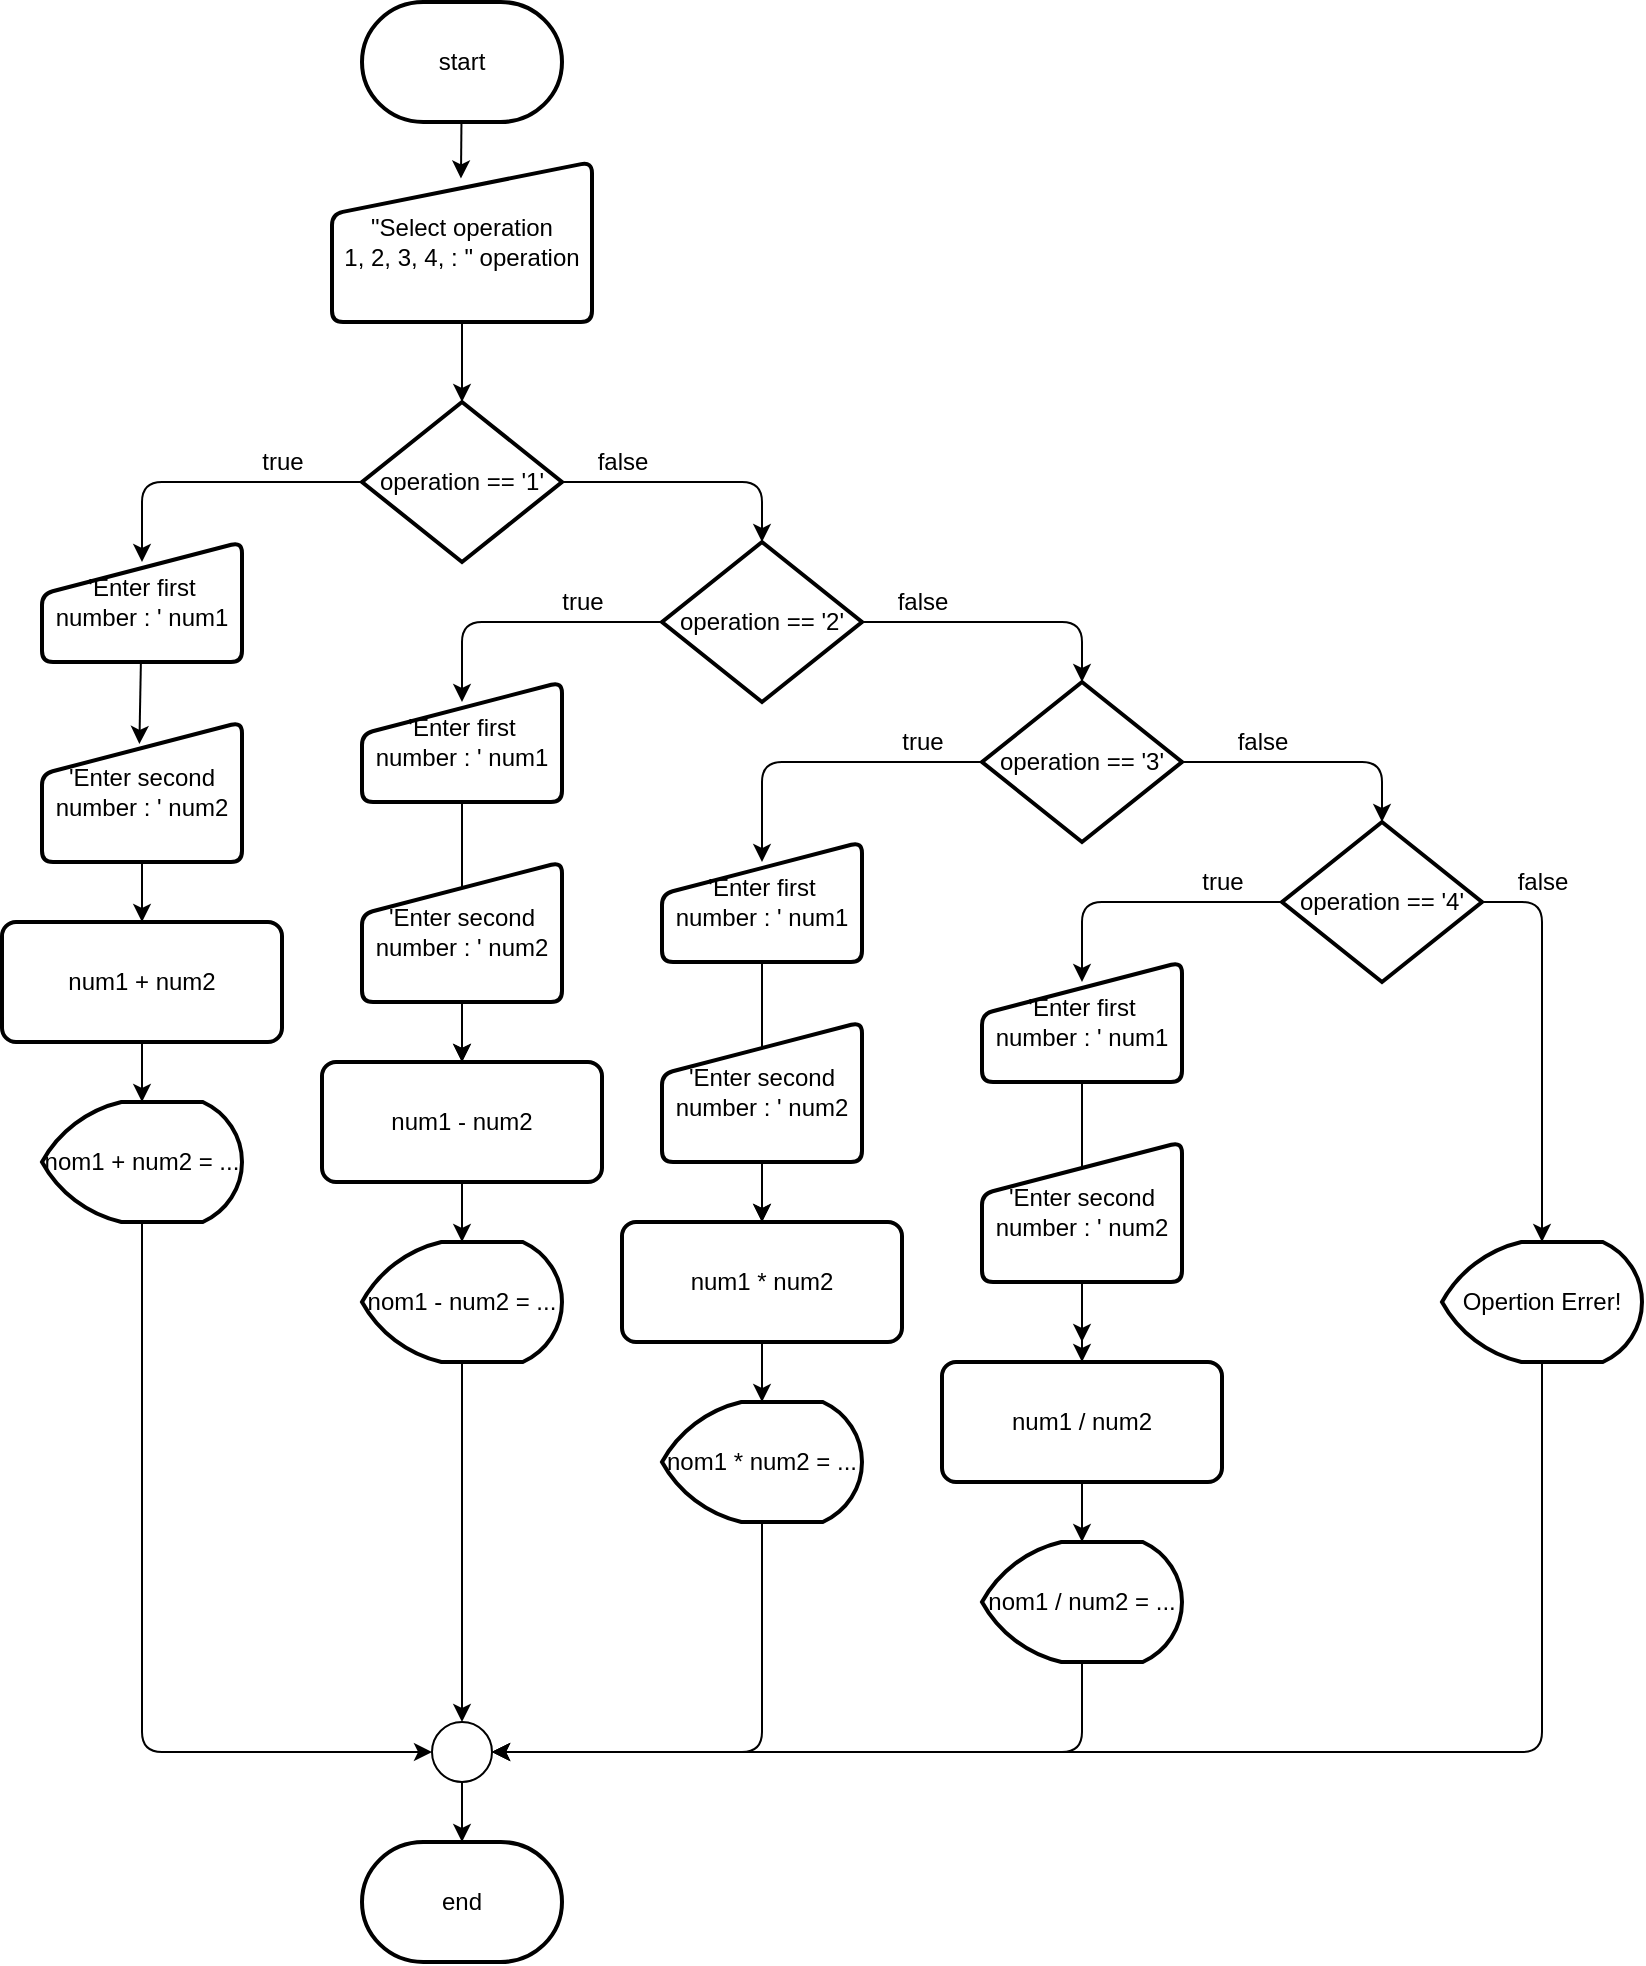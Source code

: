 <mxfile>
    <diagram id="ve9MBYEFfQ4CRjDXNzyU" name="Page-1">
        <mxGraphModel dx="1720" dy="1078" grid="1" gridSize="10" guides="1" tooltips="1" connect="1" arrows="1" fold="1" page="1" pageScale="1" pageWidth="850" pageHeight="1100" math="0" shadow="0">
            <root>
                <mxCell id="0"/>
                <mxCell id="1" parent="0"/>
                <mxCell id="90" style="edgeStyle=none;html=1;entryX=0.496;entryY=0.103;entryDx=0;entryDy=0;entryPerimeter=0;" edge="1" parent="1" source="2" target="5">
                    <mxGeometry relative="1" as="geometry"/>
                </mxCell>
                <mxCell id="2" value="start" style="strokeWidth=2;html=1;shape=mxgraph.flowchart.terminator;whiteSpace=wrap;" vertex="1" parent="1">
                    <mxGeometry x="195" y="60" width="100" height="60" as="geometry"/>
                </mxCell>
                <mxCell id="3" value="end" style="strokeWidth=2;html=1;shape=mxgraph.flowchart.terminator;whiteSpace=wrap;" vertex="1" parent="1">
                    <mxGeometry x="195" y="980" width="100" height="60" as="geometry"/>
                </mxCell>
                <mxCell id="66" style="edgeStyle=none;html=1;entryX=0.5;entryY=0;entryDx=0;entryDy=0;entryPerimeter=0;" edge="1" parent="1" source="5" target="6">
                    <mxGeometry relative="1" as="geometry"/>
                </mxCell>
                <mxCell id="5" value="&quot;Select operation&lt;br&gt;1, 2, 3, 4, : &quot; operation" style="html=1;strokeWidth=2;shape=manualInput;whiteSpace=wrap;rounded=1;size=26;arcSize=11;" vertex="1" parent="1">
                    <mxGeometry x="180" y="140" width="130" height="80" as="geometry"/>
                </mxCell>
                <mxCell id="31" style="edgeStyle=none;html=1;entryX=0.5;entryY=0;entryDx=0;entryDy=0;entryPerimeter=0;" edge="1" parent="1" source="6">
                    <mxGeometry relative="1" as="geometry">
                        <mxPoint x="85" y="340.0" as="targetPoint"/>
                        <Array as="points">
                            <mxPoint x="85" y="300"/>
                        </Array>
                    </mxGeometry>
                </mxCell>
                <mxCell id="36" style="edgeStyle=none;html=1;entryX=0.5;entryY=0;entryDx=0;entryDy=0;entryPerimeter=0;" edge="1" parent="1" source="6" target="7">
                    <mxGeometry relative="1" as="geometry">
                        <Array as="points">
                            <mxPoint x="395" y="300"/>
                        </Array>
                    </mxGeometry>
                </mxCell>
                <mxCell id="6" value="operation == '1'" style="strokeWidth=2;html=1;shape=mxgraph.flowchart.decision;whiteSpace=wrap;" vertex="1" parent="1">
                    <mxGeometry x="195" y="260" width="100" height="80" as="geometry"/>
                </mxCell>
                <mxCell id="37" style="edgeStyle=none;html=1;entryX=0.5;entryY=0;entryDx=0;entryDy=0;entryPerimeter=0;" edge="1" parent="1" source="7">
                    <mxGeometry relative="1" as="geometry">
                        <mxPoint x="245" y="410.0" as="targetPoint"/>
                        <Array as="points">
                            <mxPoint x="245" y="370"/>
                        </Array>
                    </mxGeometry>
                </mxCell>
                <mxCell id="48" style="edgeStyle=none;html=1;entryX=0.5;entryY=0;entryDx=0;entryDy=0;entryPerimeter=0;" edge="1" parent="1" source="7" target="8">
                    <mxGeometry relative="1" as="geometry">
                        <Array as="points">
                            <mxPoint x="555" y="370"/>
                        </Array>
                    </mxGeometry>
                </mxCell>
                <mxCell id="7" value="operation == '2'" style="strokeWidth=2;html=1;shape=mxgraph.flowchart.decision;whiteSpace=wrap;" vertex="1" parent="1">
                    <mxGeometry x="345" y="330" width="100" height="80" as="geometry"/>
                </mxCell>
                <mxCell id="46" style="edgeStyle=none;html=1;entryX=0.5;entryY=0;entryDx=0;entryDy=0;entryPerimeter=0;" edge="1" parent="1" source="8">
                    <mxGeometry relative="1" as="geometry">
                        <mxPoint x="395" y="490" as="targetPoint"/>
                        <Array as="points">
                            <mxPoint x="395" y="440"/>
                        </Array>
                    </mxGeometry>
                </mxCell>
                <mxCell id="47" style="edgeStyle=none;html=1;entryX=0.5;entryY=0;entryDx=0;entryDy=0;entryPerimeter=0;" edge="1" parent="1" source="8" target="9">
                    <mxGeometry relative="1" as="geometry">
                        <Array as="points">
                            <mxPoint x="705" y="440"/>
                        </Array>
                    </mxGeometry>
                </mxCell>
                <mxCell id="8" value="operation == '3'" style="strokeWidth=2;html=1;shape=mxgraph.flowchart.decision;whiteSpace=wrap;" vertex="1" parent="1">
                    <mxGeometry x="505" y="400" width="100" height="80" as="geometry"/>
                </mxCell>
                <mxCell id="49" style="edgeStyle=none;html=1;entryX=0.5;entryY=0;entryDx=0;entryDy=0;entryPerimeter=0;" edge="1" parent="1" source="9">
                    <mxGeometry relative="1" as="geometry">
                        <mxPoint x="555" y="550" as="targetPoint"/>
                        <Array as="points">
                            <mxPoint x="555" y="510"/>
                        </Array>
                    </mxGeometry>
                </mxCell>
                <mxCell id="56" style="edgeStyle=none;html=1;entryX=0.5;entryY=0;entryDx=0;entryDy=0;entryPerimeter=0;" edge="1" parent="1" source="9" target="55">
                    <mxGeometry relative="1" as="geometry">
                        <Array as="points">
                            <mxPoint x="785" y="510"/>
                        </Array>
                    </mxGeometry>
                </mxCell>
                <mxCell id="9" value="operation == '4'" style="strokeWidth=2;html=1;shape=mxgraph.flowchart.decision;whiteSpace=wrap;" vertex="1" parent="1">
                    <mxGeometry x="655" y="470" width="100" height="80" as="geometry"/>
                </mxCell>
                <mxCell id="99" style="edgeStyle=none;html=1;entryX=0.487;entryY=0.157;entryDx=0;entryDy=0;entryPerimeter=0;" edge="1" parent="1" source="11" target="12">
                    <mxGeometry relative="1" as="geometry"/>
                </mxCell>
                <mxCell id="11" value="'Enter first&lt;br&gt;number : ' num1" style="html=1;strokeWidth=2;shape=manualInput;whiteSpace=wrap;rounded=1;size=26;arcSize=11;" vertex="1" parent="1">
                    <mxGeometry x="35" y="330" width="100" height="60" as="geometry"/>
                </mxCell>
                <mxCell id="35" style="edgeStyle=none;html=1;entryX=0.5;entryY=0;entryDx=0;entryDy=0;" edge="1" parent="1" source="12" target="27">
                    <mxGeometry relative="1" as="geometry"/>
                </mxCell>
                <mxCell id="12" value="'Enter second number : ' num2" style="html=1;strokeWidth=2;shape=manualInput;whiteSpace=wrap;rounded=1;size=26;arcSize=11;" vertex="1" parent="1">
                    <mxGeometry x="35" y="420" width="100" height="70" as="geometry"/>
                </mxCell>
                <mxCell id="39" style="edgeStyle=none;html=1;entryX=0.5;entryY=0;entryDx=0;entryDy=0;entryPerimeter=0;" edge="1" parent="1" source="15">
                    <mxGeometry relative="1" as="geometry">
                        <mxPoint x="245" y="590" as="targetPoint"/>
                    </mxGeometry>
                </mxCell>
                <mxCell id="15" value="'Enter first&lt;br&gt;number : ' num1" style="html=1;strokeWidth=2;shape=manualInput;whiteSpace=wrap;rounded=1;size=26;arcSize=11;" vertex="1" parent="1">
                    <mxGeometry x="195" y="400" width="100" height="60" as="geometry"/>
                </mxCell>
                <mxCell id="41" style="edgeStyle=none;html=1;entryX=0.5;entryY=0;entryDx=0;entryDy=0;" edge="1" parent="1" source="16" target="28">
                    <mxGeometry relative="1" as="geometry"/>
                </mxCell>
                <mxCell id="16" value="'Enter second number : ' num2" style="html=1;strokeWidth=2;shape=manualInput;whiteSpace=wrap;rounded=1;size=26;arcSize=11;" vertex="1" parent="1">
                    <mxGeometry x="195" y="490" width="100" height="70" as="geometry"/>
                </mxCell>
                <mxCell id="43" style="edgeStyle=none;html=1;entryX=0.5;entryY=0;entryDx=0;entryDy=0;entryPerimeter=0;" edge="1" parent="1" source="19">
                    <mxGeometry relative="1" as="geometry">
                        <mxPoint x="395" y="670" as="targetPoint"/>
                    </mxGeometry>
                </mxCell>
                <mxCell id="19" value="'Enter first&lt;br&gt;number : ' num1" style="html=1;strokeWidth=2;shape=manualInput;whiteSpace=wrap;rounded=1;size=26;arcSize=11;" vertex="1" parent="1">
                    <mxGeometry x="345" y="480" width="100" height="60" as="geometry"/>
                </mxCell>
                <mxCell id="92" style="edgeStyle=none;html=1;entryX=0.5;entryY=0;entryDx=0;entryDy=0;" edge="1" parent="1" source="20" target="29">
                    <mxGeometry relative="1" as="geometry"/>
                </mxCell>
                <mxCell id="20" value="'Enter second number : ' num2" style="html=1;strokeWidth=2;shape=manualInput;whiteSpace=wrap;rounded=1;size=26;arcSize=11;" vertex="1" parent="1">
                    <mxGeometry x="345" y="570" width="100" height="70" as="geometry"/>
                </mxCell>
                <mxCell id="51" style="edgeStyle=none;html=1;entryX=0.5;entryY=0;entryDx=0;entryDy=0;entryPerimeter=0;" edge="1" parent="1" source="23">
                    <mxGeometry relative="1" as="geometry">
                        <mxPoint x="555" y="730" as="targetPoint"/>
                    </mxGeometry>
                </mxCell>
                <mxCell id="23" value="'Enter first&lt;br&gt;number : ' num1" style="html=1;strokeWidth=2;shape=manualInput;whiteSpace=wrap;rounded=1;size=26;arcSize=11;" vertex="1" parent="1">
                    <mxGeometry x="505" y="540" width="100" height="60" as="geometry"/>
                </mxCell>
                <mxCell id="53" style="edgeStyle=none;html=1;entryX=0.5;entryY=0;entryDx=0;entryDy=0;" edge="1" parent="1" source="24" target="30">
                    <mxGeometry relative="1" as="geometry"/>
                </mxCell>
                <mxCell id="24" value="'Enter second number : ' num2" style="html=1;strokeWidth=2;shape=manualInput;whiteSpace=wrap;rounded=1;size=26;arcSize=11;" vertex="1" parent="1">
                    <mxGeometry x="505" y="630" width="100" height="70" as="geometry"/>
                </mxCell>
                <mxCell id="81" style="edgeStyle=none;html=1;entryX=0.5;entryY=0;entryDx=0;entryDy=0;entryPerimeter=0;" edge="1" parent="1" source="27" target="77">
                    <mxGeometry relative="1" as="geometry"/>
                </mxCell>
                <mxCell id="27" value="num1 + num2" style="rounded=1;whiteSpace=wrap;html=1;absoluteArcSize=1;arcSize=14;strokeWidth=2;" vertex="1" parent="1">
                    <mxGeometry x="15" y="520" width="140" height="60" as="geometry"/>
                </mxCell>
                <mxCell id="82" style="edgeStyle=none;html=1;entryX=0.5;entryY=0;entryDx=0;entryDy=0;entryPerimeter=0;" edge="1" parent="1" source="28" target="78">
                    <mxGeometry relative="1" as="geometry"/>
                </mxCell>
                <mxCell id="28" value="&lt;span&gt;num1 - num2&lt;/span&gt;" style="rounded=1;whiteSpace=wrap;html=1;absoluteArcSize=1;arcSize=14;strokeWidth=2;" vertex="1" parent="1">
                    <mxGeometry x="175" y="590" width="140" height="60" as="geometry"/>
                </mxCell>
                <mxCell id="91" style="edgeStyle=none;html=1;entryX=0.5;entryY=0;entryDx=0;entryDy=0;entryPerimeter=0;" edge="1" parent="1" source="29" target="79">
                    <mxGeometry relative="1" as="geometry"/>
                </mxCell>
                <mxCell id="29" value="&lt;span&gt;num1 * num2&lt;/span&gt;" style="rounded=1;whiteSpace=wrap;html=1;absoluteArcSize=1;arcSize=14;strokeWidth=2;" vertex="1" parent="1">
                    <mxGeometry x="325" y="670" width="140" height="60" as="geometry"/>
                </mxCell>
                <mxCell id="84" style="edgeStyle=none;html=1;entryX=0.5;entryY=0;entryDx=0;entryDy=0;entryPerimeter=0;" edge="1" parent="1" source="30" target="80">
                    <mxGeometry relative="1" as="geometry"/>
                </mxCell>
                <mxCell id="30" value="&lt;span&gt;num1 / num2&lt;/span&gt;" style="rounded=1;whiteSpace=wrap;html=1;absoluteArcSize=1;arcSize=14;strokeWidth=2;" vertex="1" parent="1">
                    <mxGeometry x="485" y="740" width="140" height="60" as="geometry"/>
                </mxCell>
                <mxCell id="97" style="edgeStyle=none;html=1;entryX=1;entryY=0.5;entryDx=0;entryDy=0;entryPerimeter=0;" edge="1" parent="1" source="55" target="58">
                    <mxGeometry relative="1" as="geometry">
                        <Array as="points">
                            <mxPoint x="785" y="935"/>
                        </Array>
                    </mxGeometry>
                </mxCell>
                <mxCell id="55" value="Opertion Errer!" style="strokeWidth=2;html=1;shape=mxgraph.flowchart.display;whiteSpace=wrap;" vertex="1" parent="1">
                    <mxGeometry x="735" y="680" width="100" height="60" as="geometry"/>
                </mxCell>
                <mxCell id="98" style="edgeStyle=none;html=1;entryX=0.5;entryY=0;entryDx=0;entryDy=0;entryPerimeter=0;" edge="1" parent="1" source="58" target="3">
                    <mxGeometry relative="1" as="geometry"/>
                </mxCell>
                <mxCell id="58" value="" style="verticalLabelPosition=bottom;verticalAlign=top;html=1;shape=mxgraph.flowchart.on-page_reference;" vertex="1" parent="1">
                    <mxGeometry x="230" y="920" width="30" height="30" as="geometry"/>
                </mxCell>
                <mxCell id="68" value="true" style="text;html=1;align=center;verticalAlign=middle;resizable=0;points=[];autosize=1;strokeColor=none;fillColor=none;" vertex="1" parent="1">
                    <mxGeometry x="135" y="280" width="40" height="20" as="geometry"/>
                </mxCell>
                <mxCell id="69" value="true" style="text;html=1;align=center;verticalAlign=middle;resizable=0;points=[];autosize=1;strokeColor=none;fillColor=none;" vertex="1" parent="1">
                    <mxGeometry x="285" y="350" width="40" height="20" as="geometry"/>
                </mxCell>
                <mxCell id="70" value="true" style="text;html=1;align=center;verticalAlign=middle;resizable=0;points=[];autosize=1;strokeColor=none;fillColor=none;" vertex="1" parent="1">
                    <mxGeometry x="455" y="420" width="40" height="20" as="geometry"/>
                </mxCell>
                <mxCell id="71" value="true" style="text;html=1;align=center;verticalAlign=middle;resizable=0;points=[];autosize=1;strokeColor=none;fillColor=none;" vertex="1" parent="1">
                    <mxGeometry x="605" y="490" width="40" height="20" as="geometry"/>
                </mxCell>
                <mxCell id="72" value="false" style="text;html=1;align=center;verticalAlign=middle;resizable=0;points=[];autosize=1;strokeColor=none;fillColor=none;" vertex="1" parent="1">
                    <mxGeometry x="305" y="280" width="40" height="20" as="geometry"/>
                </mxCell>
                <mxCell id="73" value="false" style="text;html=1;align=center;verticalAlign=middle;resizable=0;points=[];autosize=1;strokeColor=none;fillColor=none;" vertex="1" parent="1">
                    <mxGeometry x="455" y="350" width="40" height="20" as="geometry"/>
                </mxCell>
                <mxCell id="74" value="false" style="text;html=1;align=center;verticalAlign=middle;resizable=0;points=[];autosize=1;strokeColor=none;fillColor=none;" vertex="1" parent="1">
                    <mxGeometry x="625" y="420" width="40" height="20" as="geometry"/>
                </mxCell>
                <mxCell id="75" value="false" style="text;html=1;align=center;verticalAlign=middle;resizable=0;points=[];autosize=1;strokeColor=none;fillColor=none;" vertex="1" parent="1">
                    <mxGeometry x="765" y="490" width="40" height="20" as="geometry"/>
                </mxCell>
                <mxCell id="94" style="edgeStyle=none;html=1;entryX=0;entryY=0.5;entryDx=0;entryDy=0;entryPerimeter=0;" edge="1" parent="1" source="77" target="58">
                    <mxGeometry relative="1" as="geometry">
                        <Array as="points">
                            <mxPoint x="85" y="935"/>
                        </Array>
                    </mxGeometry>
                </mxCell>
                <mxCell id="77" value="nom1 + num2 = ..." style="strokeWidth=2;html=1;shape=mxgraph.flowchart.display;whiteSpace=wrap;" vertex="1" parent="1">
                    <mxGeometry x="35" y="610" width="100" height="60" as="geometry"/>
                </mxCell>
                <mxCell id="93" style="edgeStyle=none;html=1;entryX=0.5;entryY=0;entryDx=0;entryDy=0;entryPerimeter=0;" edge="1" parent="1" source="78" target="58">
                    <mxGeometry relative="1" as="geometry"/>
                </mxCell>
                <mxCell id="78" value="&lt;span&gt;nom1 - num2 = ...&lt;/span&gt;" style="strokeWidth=2;html=1;shape=mxgraph.flowchart.display;whiteSpace=wrap;" vertex="1" parent="1">
                    <mxGeometry x="195" y="680" width="100" height="60" as="geometry"/>
                </mxCell>
                <mxCell id="95" style="edgeStyle=none;html=1;entryX=1;entryY=0.5;entryDx=0;entryDy=0;entryPerimeter=0;" edge="1" parent="1" source="79" target="58">
                    <mxGeometry relative="1" as="geometry">
                        <Array as="points">
                            <mxPoint x="395" y="935"/>
                        </Array>
                    </mxGeometry>
                </mxCell>
                <mxCell id="79" value="&lt;span&gt;nom1 * num2 = ...&lt;/span&gt;" style="strokeWidth=2;html=1;shape=mxgraph.flowchart.display;whiteSpace=wrap;" vertex="1" parent="1">
                    <mxGeometry x="345" y="760" width="100" height="60" as="geometry"/>
                </mxCell>
                <mxCell id="96" style="edgeStyle=none;html=1;entryX=1;entryY=0.5;entryDx=0;entryDy=0;entryPerimeter=0;" edge="1" parent="1" source="80" target="58">
                    <mxGeometry relative="1" as="geometry">
                        <Array as="points">
                            <mxPoint x="555" y="935"/>
                        </Array>
                    </mxGeometry>
                </mxCell>
                <mxCell id="80" value="&lt;span&gt;nom1 / num2 = ...&lt;/span&gt;" style="strokeWidth=2;html=1;shape=mxgraph.flowchart.display;whiteSpace=wrap;" vertex="1" parent="1">
                    <mxGeometry x="505" y="830" width="100" height="60" as="geometry"/>
                </mxCell>
            </root>
        </mxGraphModel>
    </diagram>
</mxfile>